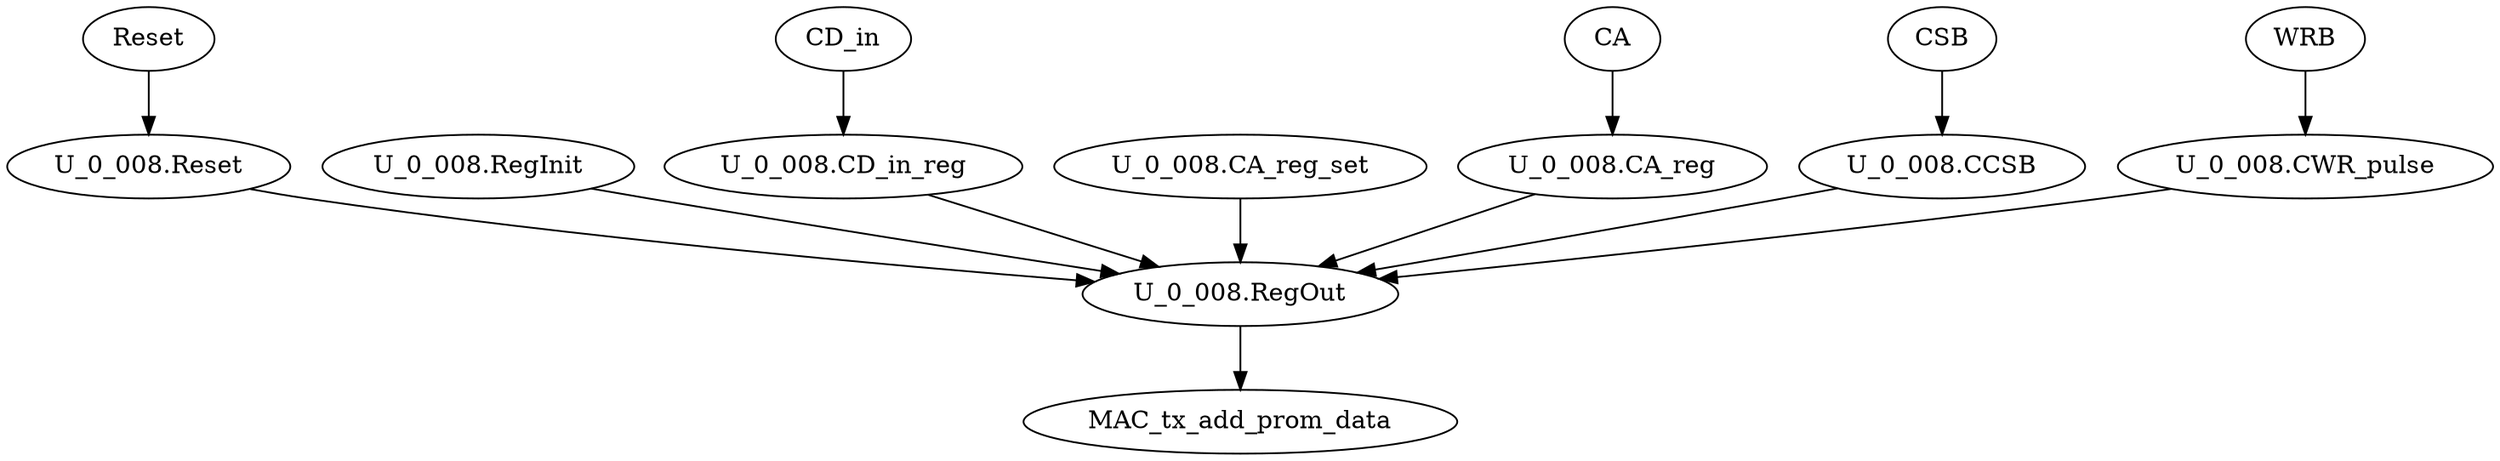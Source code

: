 strict digraph "" {
	Reset	 [complexity=1,
		importance=0.0308170945521,
		rank=0.0308170945521];
	"U_0_008.Reset"	 [complexity=1,
		importance=0.029063591725,
		rank=0.029063591725];
	Reset -> "U_0_008.Reset";
	"U_0_008.RegOut"	 [complexity=0,
		importance=0.0136486911662,
		rank=0.0];
	"U_0_008.Reset" -> "U_0_008.RegOut";
	"U_0_008.RegInit"	 [complexity=2,
		importance=0.0154021939933,
		rank=0.00770109699667];
	"U_0_008.RegInit" -> "U_0_008.RegOut";
	CD_in	 [complexity=2,
		importance=0.0171830953522,
		rank=0.00859154767611];
	"U_0_008.CD_in_reg"	 [complexity=2,
		importance=0.0154295925251,
		rank=0.00771479626255];
	CD_in -> "U_0_008.CD_in_reg";
	"U_0_008.CA_reg_set"	 [complexity=4,
		importance=0.0154021939933,
		rank=0.00385054849833];
	"U_0_008.CA_reg_set" -> "U_0_008.RegOut";
	CA	 [complexity=4,
		importance=0.0171685902472,
		rank=0.00429214756179];
	"U_0_008.CA_reg"	 [complexity=4,
		importance=0.01541508742,
		rank=0.00385377185501];
	CA -> "U_0_008.CA_reg";
	MAC_tx_add_prom_data	 [complexity=0,
		importance=0.00571852560641,
		rank=0.0];
	"U_0_008.RegOut" -> MAC_tx_add_prom_data;
	CSB	 [complexity=4,
		importance=0.0171685902472,
		rank=0.00429214756179];
	"U_0_008.CCSB"	 [complexity=4,
		importance=0.01541508742,
		rank=0.00385377185501];
	CSB -> "U_0_008.CCSB";
	"U_0_008.CD_in_reg" -> "U_0_008.RegOut";
	"U_0_008.CCSB" -> "U_0_008.RegOut";
	"U_0_008.CA_reg" -> "U_0_008.RegOut";
	WRB	 [complexity=4,
		importance=0.0171685902472,
		rank=0.00429214756179];
	"U_0_008.CWR_pulse"	 [complexity=4,
		importance=0.01541508742,
		rank=0.00385377185501];
	WRB -> "U_0_008.CWR_pulse";
	"U_0_008.CWR_pulse" -> "U_0_008.RegOut";
}
